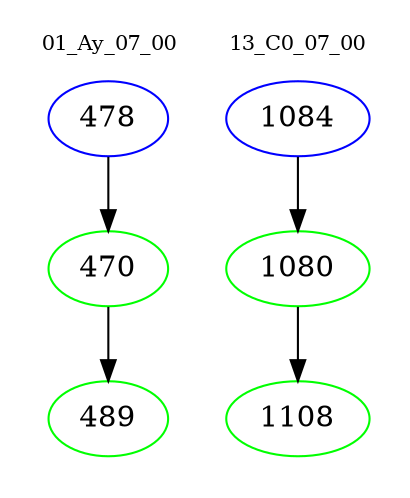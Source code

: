 digraph{
subgraph cluster_0 {
color = white
label = "01_Ay_07_00";
fontsize=10;
T0_478 [label="478", color="blue"]
T0_478 -> T0_470 [color="black"]
T0_470 [label="470", color="green"]
T0_470 -> T0_489 [color="black"]
T0_489 [label="489", color="green"]
}
subgraph cluster_1 {
color = white
label = "13_C0_07_00";
fontsize=10;
T1_1084 [label="1084", color="blue"]
T1_1084 -> T1_1080 [color="black"]
T1_1080 [label="1080", color="green"]
T1_1080 -> T1_1108 [color="black"]
T1_1108 [label="1108", color="green"]
}
}
